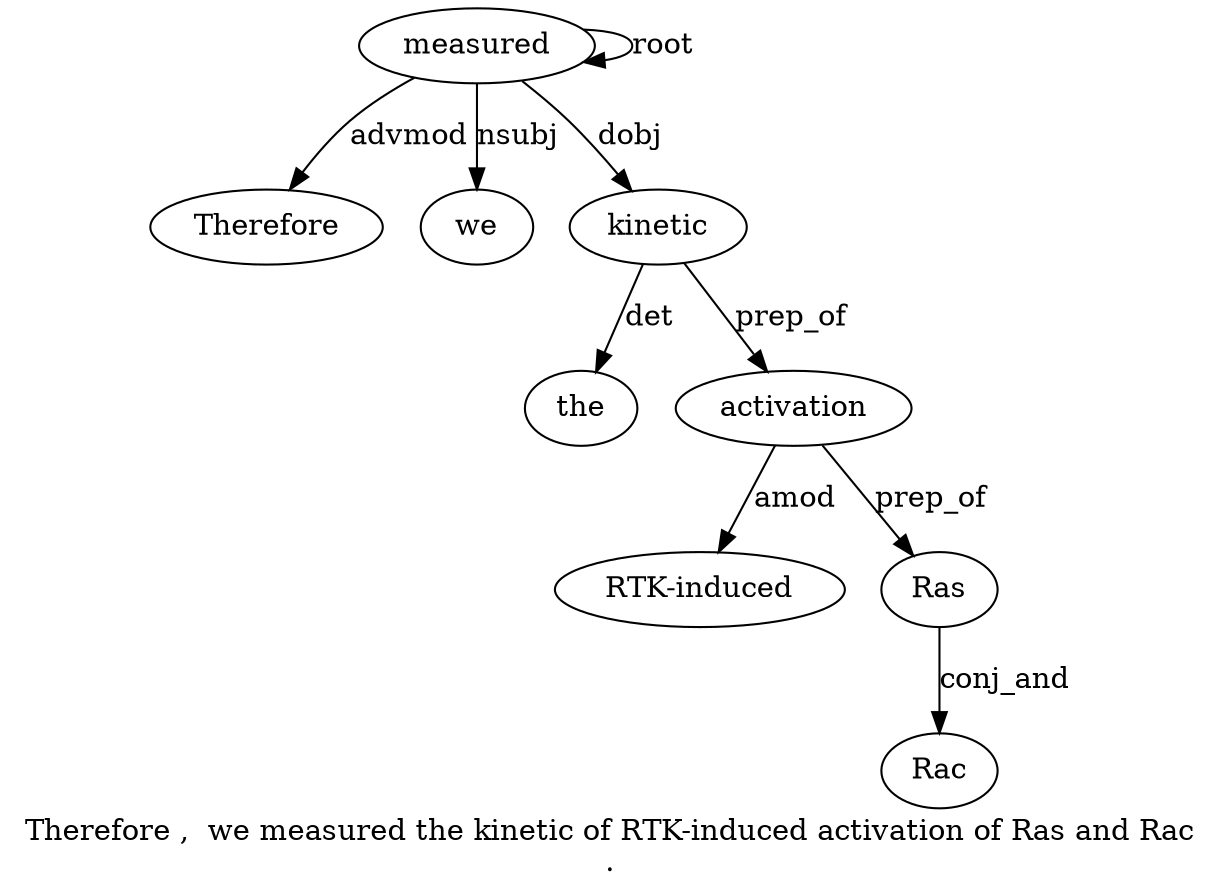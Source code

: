 digraph "Therefore ,  we measured the kinetic of RTK-induced activation of Ras and Rac ." {
label="Therefore ,  we measured the kinetic of RTK-induced activation of Ras and Rac
.";
measured4 [style=filled, fillcolor=white, label=measured];
Therefore1 [style=filled, fillcolor=white, label=Therefore];
measured4 -> Therefore1  [label=advmod];
we3 [style=filled, fillcolor=white, label=we];
measured4 -> we3  [label=nsubj];
measured4 -> measured4  [label=root];
kinetic6 [style=filled, fillcolor=white, label=kinetic];
the5 [style=filled, fillcolor=white, label=the];
kinetic6 -> the5  [label=det];
measured4 -> kinetic6  [label=dobj];
activation9 [style=filled, fillcolor=white, label=activation];
"RTK-induced8" [style=filled, fillcolor=white, label="RTK-induced"];
activation9 -> "RTK-induced8"  [label=amod];
kinetic6 -> activation9  [label=prep_of];
Ras11 [style=filled, fillcolor=white, label=Ras];
activation9 -> Ras11  [label=prep_of];
Rac13 [style=filled, fillcolor=white, label=Rac];
Ras11 -> Rac13  [label=conj_and];
}
